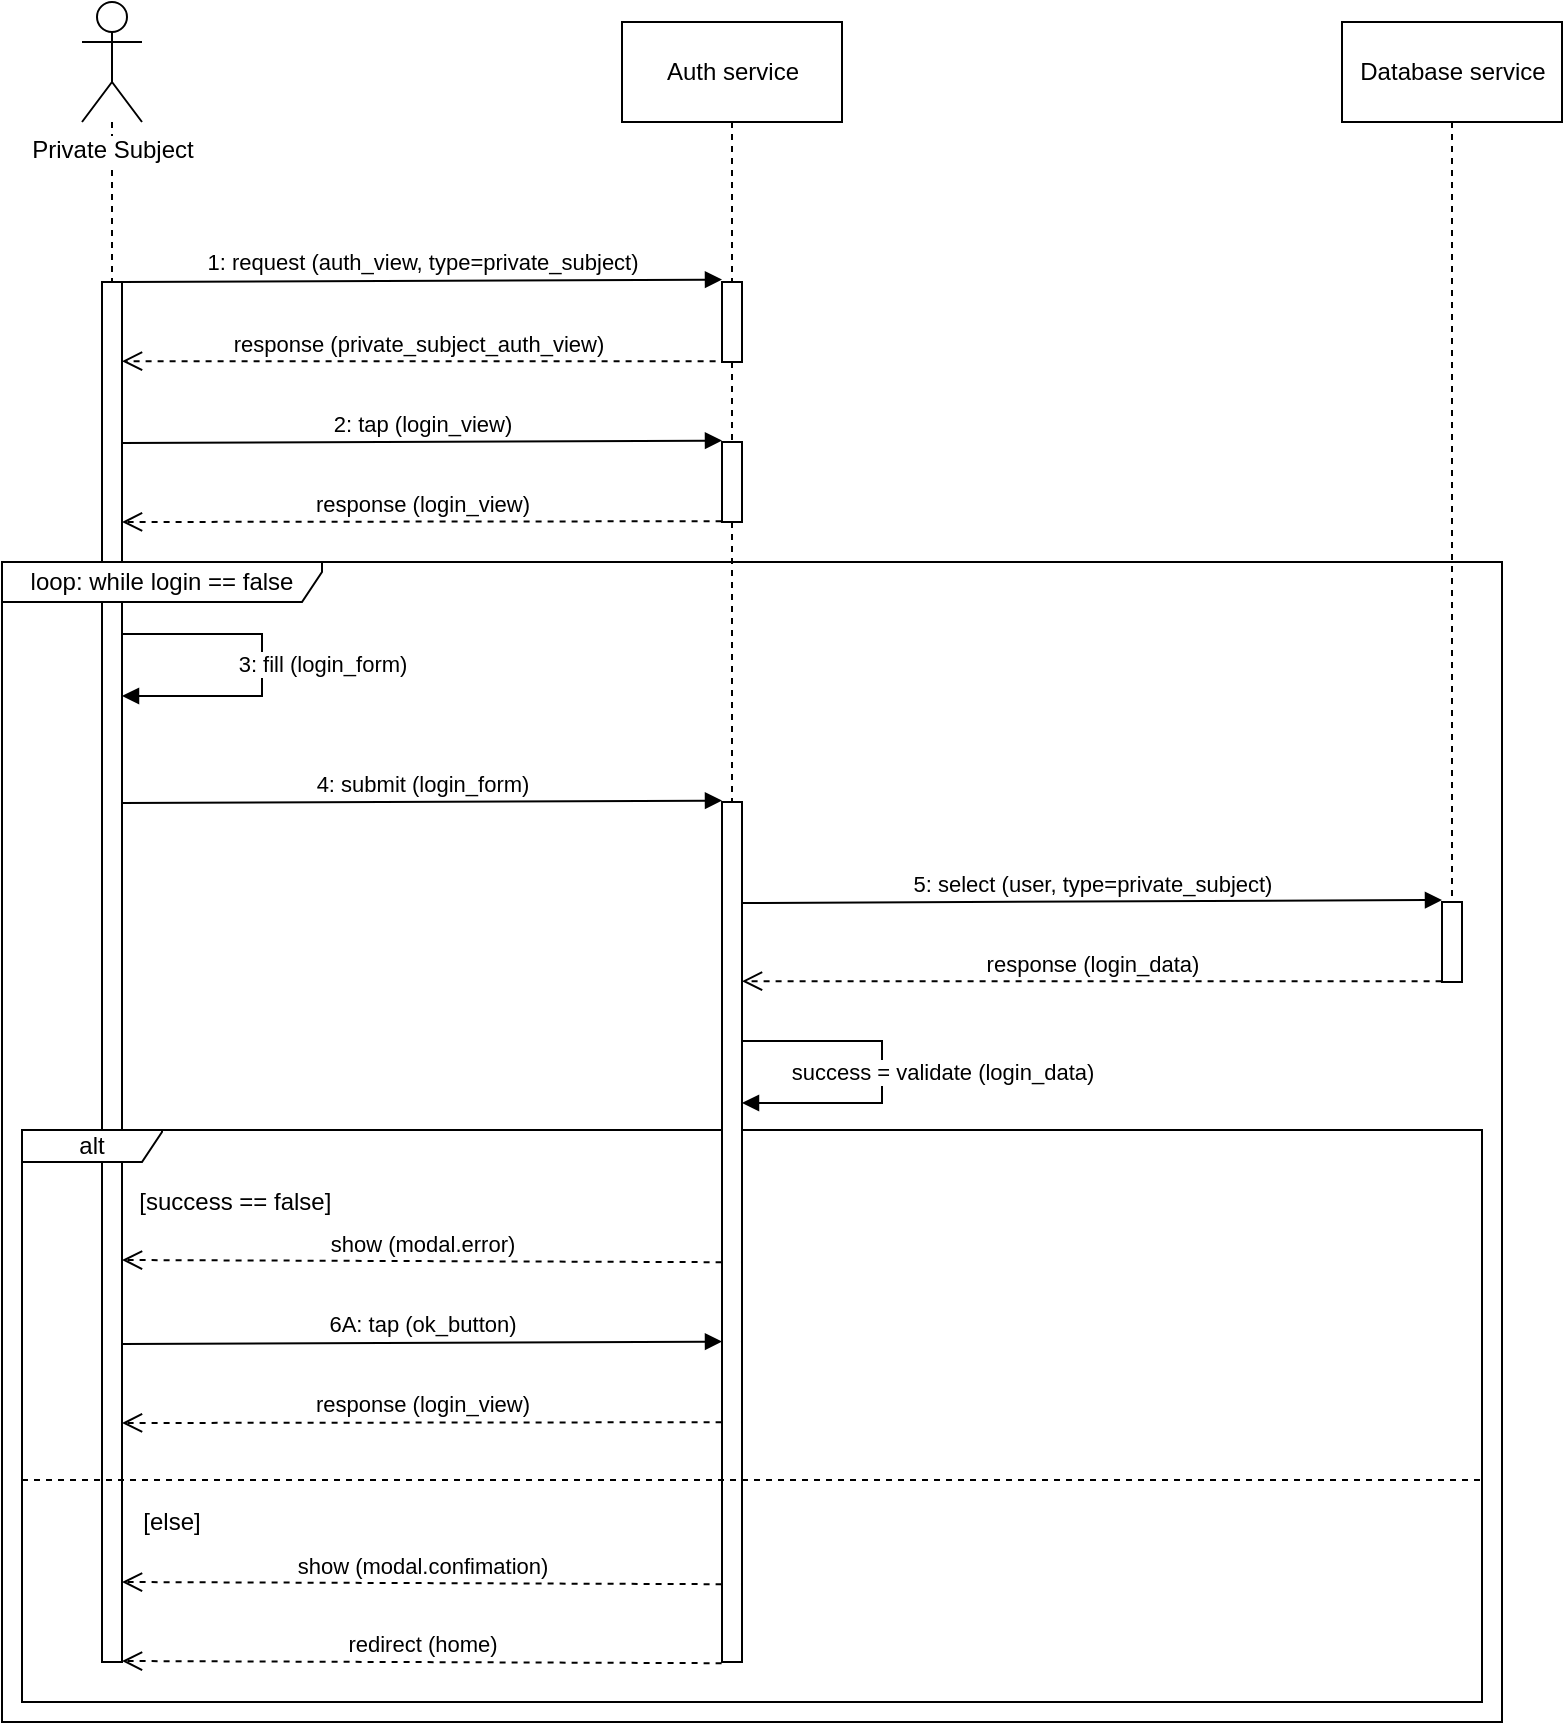 <mxfile version="12.1.7" type="device" pages="1"><diagram id="l-2lBkgla0iZSCyLfDWJ" name="Page-1"><mxGraphModel dx="1024" dy="627" grid="1" gridSize="10" guides="1" tooltips="1" connect="1" arrows="1" fold="1" page="1" pageScale="1" pageWidth="827" pageHeight="1169" math="0" shadow="0"><root><mxCell id="0"/><mxCell id="1" parent="0"/><mxCell id="H5ZnD-Gkhwc3JmSqiQ2j-13" value="" style="html=1;points=[];perimeter=orthogonalPerimeter;" vertex="1" parent="1"><mxGeometry x="60" y="160" width="10" height="690" as="geometry"/></mxCell><mxCell id="H5ZnD-Gkhwc3JmSqiQ2j-42" value="alt" style="shape=umlFrame;whiteSpace=wrap;html=1;width=70;height=16;" vertex="1" parent="1"><mxGeometry x="20" y="584" width="730" height="286" as="geometry"/></mxCell><mxCell id="H5ZnD-Gkhwc3JmSqiQ2j-41" value="loop: while login == false" style="shape=umlFrame;whiteSpace=wrap;html=1;width=160;height=20;" vertex="1" parent="1"><mxGeometry x="10" y="300" width="750" height="580" as="geometry"/></mxCell><mxCell id="H5ZnD-Gkhwc3JmSqiQ2j-17" value="" style="edgeStyle=orthogonalEdgeStyle;rounded=0;orthogonalLoop=1;jettySize=auto;html=1;dashed=1;endArrow=none;endFill=0;" edge="1" parent="1" source="H5ZnD-Gkhwc3JmSqiQ2j-1" target="H5ZnD-Gkhwc3JmSqiQ2j-13"><mxGeometry relative="1" as="geometry"/></mxCell><mxCell id="H5ZnD-Gkhwc3JmSqiQ2j-1" value="Private Subject" style="shape=umlActor;verticalLabelPosition=bottom;labelBackgroundColor=#ffffff;verticalAlign=top;html=1;" vertex="1" parent="1"><mxGeometry x="50" y="20" width="30" height="60" as="geometry"/></mxCell><mxCell id="H5ZnD-Gkhwc3JmSqiQ2j-18" value="" style="edgeStyle=orthogonalEdgeStyle;rounded=0;orthogonalLoop=1;jettySize=auto;html=1;dashed=1;endArrow=none;endFill=0;" edge="1" parent="1" source="H5ZnD-Gkhwc3JmSqiQ2j-9" target="H5ZnD-Gkhwc3JmSqiQ2j-14"><mxGeometry relative="1" as="geometry"/></mxCell><mxCell id="H5ZnD-Gkhwc3JmSqiQ2j-9" value="Auth service" style="html=1;" vertex="1" parent="1"><mxGeometry x="320" y="30" width="110" height="50" as="geometry"/></mxCell><mxCell id="H5ZnD-Gkhwc3JmSqiQ2j-21" value="" style="edgeStyle=orthogonalEdgeStyle;rounded=0;orthogonalLoop=1;jettySize=auto;html=1;dashed=1;endArrow=none;endFill=0;" edge="1" parent="1" source="H5ZnD-Gkhwc3JmSqiQ2j-10" target="H5ZnD-Gkhwc3JmSqiQ2j-19"><mxGeometry relative="1" as="geometry"><mxPoint x="735" y="160" as="targetPoint"/></mxGeometry></mxCell><mxCell id="H5ZnD-Gkhwc3JmSqiQ2j-10" value="Database service" style="html=1;" vertex="1" parent="1"><mxGeometry x="680" y="30" width="110" height="50" as="geometry"/></mxCell><mxCell id="H5ZnD-Gkhwc3JmSqiQ2j-16" value="" style="edgeStyle=orthogonalEdgeStyle;rounded=0;orthogonalLoop=1;jettySize=auto;html=1;dashed=1;endArrow=none;endFill=0;" edge="1" parent="1" source="H5ZnD-Gkhwc3JmSqiQ2j-14" target="H5ZnD-Gkhwc3JmSqiQ2j-15"><mxGeometry relative="1" as="geometry"/></mxCell><mxCell id="H5ZnD-Gkhwc3JmSqiQ2j-14" value="" style="html=1;points=[];perimeter=orthogonalPerimeter;" vertex="1" parent="1"><mxGeometry x="370" y="160" width="10" height="40" as="geometry"/></mxCell><mxCell id="H5ZnD-Gkhwc3JmSqiQ2j-27" value="" style="edgeStyle=orthogonalEdgeStyle;rounded=0;orthogonalLoop=1;jettySize=auto;html=1;endArrow=none;endFill=0;dashed=1;" edge="1" parent="1" source="H5ZnD-Gkhwc3JmSqiQ2j-15" target="H5ZnD-Gkhwc3JmSqiQ2j-26"><mxGeometry relative="1" as="geometry"/></mxCell><mxCell id="H5ZnD-Gkhwc3JmSqiQ2j-15" value="" style="html=1;points=[];perimeter=orthogonalPerimeter;" vertex="1" parent="1"><mxGeometry x="370" y="240" width="10" height="40" as="geometry"/></mxCell><mxCell id="H5ZnD-Gkhwc3JmSqiQ2j-26" value="" style="html=1;points=[];perimeter=orthogonalPerimeter;" vertex="1" parent="1"><mxGeometry x="370" y="420" width="10" height="430" as="geometry"/></mxCell><mxCell id="H5ZnD-Gkhwc3JmSqiQ2j-19" value="" style="html=1;points=[];perimeter=orthogonalPerimeter;" vertex="1" parent="1"><mxGeometry x="730" y="470" width="10" height="40" as="geometry"/></mxCell><mxCell id="H5ZnD-Gkhwc3JmSqiQ2j-22" value="1: request (auth_view, type=private_subject)" style="html=1;verticalAlign=bottom;endArrow=block;entryX=0;entryY=-0.03;entryDx=0;entryDy=0;entryPerimeter=0;" edge="1" parent="1" target="H5ZnD-Gkhwc3JmSqiQ2j-14"><mxGeometry width="80" relative="1" as="geometry"><mxPoint x="70" y="160" as="sourcePoint"/><mxPoint x="150" y="160" as="targetPoint"/></mxGeometry></mxCell><mxCell id="H5ZnD-Gkhwc3JmSqiQ2j-23" value="response (private_subject_auth_view)" style="html=1;verticalAlign=bottom;endArrow=open;dashed=1;endSize=8;exitX=-0.32;exitY=0.99;exitDx=0;exitDy=0;exitPerimeter=0;" edge="1" parent="1" source="H5ZnD-Gkhwc3JmSqiQ2j-14" target="H5ZnD-Gkhwc3JmSqiQ2j-13"><mxGeometry relative="1" as="geometry"><mxPoint x="360" y="199.5" as="sourcePoint"/><mxPoint x="280" y="199.5" as="targetPoint"/></mxGeometry></mxCell><mxCell id="H5ZnD-Gkhwc3JmSqiQ2j-24" value="2: tap (login_view)" style="html=1;verticalAlign=bottom;endArrow=block;entryX=0;entryY=-0.03;entryDx=0;entryDy=0;entryPerimeter=0;" edge="1" parent="1"><mxGeometry width="80" relative="1" as="geometry"><mxPoint x="70" y="240.5" as="sourcePoint"/><mxPoint x="370" y="239.3" as="targetPoint"/></mxGeometry></mxCell><mxCell id="H5ZnD-Gkhwc3JmSqiQ2j-25" value="response (login_view)" style="html=1;verticalAlign=bottom;endArrow=open;dashed=1;endSize=8;exitX=-0.32;exitY=0.99;exitDx=0;exitDy=0;exitPerimeter=0;" edge="1" parent="1"><mxGeometry relative="1" as="geometry"><mxPoint x="369.8" y="279.6" as="sourcePoint"/><mxPoint x="70" y="280" as="targetPoint"/></mxGeometry></mxCell><mxCell id="H5ZnD-Gkhwc3JmSqiQ2j-29" value="3: fill (login_form)" style="html=1;verticalAlign=bottom;endArrow=block;exitX=1;exitY=0.315;exitDx=0;exitDy=0;exitPerimeter=0;rounded=0;" edge="1" parent="1"><mxGeometry x="0.181" y="-31" width="80" relative="1" as="geometry"><mxPoint x="70" y="336" as="sourcePoint"/><mxPoint x="70" y="367" as="targetPoint"/><Array as="points"><mxPoint x="140" y="336"/><mxPoint x="140" y="367"/></Array><mxPoint x="30" y="24" as="offset"/></mxGeometry></mxCell><mxCell id="H5ZnD-Gkhwc3JmSqiQ2j-30" value="4: submit (login_form)" style="html=1;verticalAlign=bottom;endArrow=block;entryX=0;entryY=-0.03;entryDx=0;entryDy=0;entryPerimeter=0;" edge="1" parent="1"><mxGeometry width="80" relative="1" as="geometry"><mxPoint x="70" y="420.5" as="sourcePoint"/><mxPoint x="370" y="419.3" as="targetPoint"/></mxGeometry></mxCell><mxCell id="H5ZnD-Gkhwc3JmSqiQ2j-31" value="5: select (user, type=private_subject)" style="html=1;verticalAlign=bottom;endArrow=block;" edge="1" parent="1"><mxGeometry width="80" relative="1" as="geometry"><mxPoint x="380" y="470.5" as="sourcePoint"/><mxPoint x="730" y="469" as="targetPoint"/></mxGeometry></mxCell><mxCell id="H5ZnD-Gkhwc3JmSqiQ2j-32" value="response (login_data)" style="html=1;verticalAlign=bottom;endArrow=open;dashed=1;endSize=8;exitX=-0.32;exitY=0.99;exitDx=0;exitDy=0;exitPerimeter=0;" edge="1" parent="1" target="H5ZnD-Gkhwc3JmSqiQ2j-26"><mxGeometry relative="1" as="geometry"><mxPoint x="729.8" y="509.6" as="sourcePoint"/><mxPoint x="430" y="510" as="targetPoint"/></mxGeometry></mxCell><mxCell id="H5ZnD-Gkhwc3JmSqiQ2j-33" value="success = validate (login_data)" style="html=1;verticalAlign=bottom;endArrow=block;exitX=1;exitY=0.315;exitDx=0;exitDy=0;exitPerimeter=0;rounded=0;" edge="1" parent="1"><mxGeometry x="0.181" y="-31" width="80" relative="1" as="geometry"><mxPoint x="380" y="539.5" as="sourcePoint"/><mxPoint x="380" y="570.5" as="targetPoint"/><Array as="points"><mxPoint x="450" y="539.5"/><mxPoint x="450" y="570.5"/></Array><mxPoint x="30" y="24" as="offset"/></mxGeometry></mxCell><mxCell id="H5ZnD-Gkhwc3JmSqiQ2j-34" value="[success == false]&amp;nbsp;&amp;nbsp;" style="text;html=1;strokeColor=none;fillColor=none;align=center;verticalAlign=middle;whiteSpace=wrap;rounded=0;" vertex="1" parent="1"><mxGeometry x="70" y="610" width="120" height="20" as="geometry"/></mxCell><mxCell id="H5ZnD-Gkhwc3JmSqiQ2j-35" value="show (modal.error)" style="html=1;verticalAlign=bottom;endArrow=open;dashed=1;endSize=8;exitX=-0.32;exitY=0.99;exitDx=0;exitDy=0;exitPerimeter=0;" edge="1" parent="1"><mxGeometry relative="1" as="geometry"><mxPoint x="369.8" y="650.1" as="sourcePoint"/><mxPoint x="70" y="649" as="targetPoint"/></mxGeometry></mxCell><mxCell id="H5ZnD-Gkhwc3JmSqiQ2j-36" value="6A: tap (ok_button)" style="html=1;verticalAlign=bottom;endArrow=block;entryX=0;entryY=-0.03;entryDx=0;entryDy=0;entryPerimeter=0;" edge="1" parent="1"><mxGeometry width="80" relative="1" as="geometry"><mxPoint x="70" y="691" as="sourcePoint"/><mxPoint x="370" y="689.8" as="targetPoint"/></mxGeometry></mxCell><mxCell id="H5ZnD-Gkhwc3JmSqiQ2j-37" value="response (login_view)" style="html=1;verticalAlign=bottom;endArrow=open;dashed=1;endSize=8;exitX=-0.32;exitY=0.99;exitDx=0;exitDy=0;exitPerimeter=0;" edge="1" parent="1"><mxGeometry relative="1" as="geometry"><mxPoint x="369.8" y="730.1" as="sourcePoint"/><mxPoint x="70" y="730.5" as="targetPoint"/></mxGeometry></mxCell><mxCell id="H5ZnD-Gkhwc3JmSqiQ2j-38" value="[else]" style="text;html=1;strokeColor=none;fillColor=none;align=center;verticalAlign=middle;whiteSpace=wrap;rounded=0;" vertex="1" parent="1"><mxGeometry x="80" y="770" width="30" height="20" as="geometry"/></mxCell><mxCell id="H5ZnD-Gkhwc3JmSqiQ2j-39" value="show (modal.confimation)" style="html=1;verticalAlign=bottom;endArrow=open;dashed=1;endSize=8;exitX=-0.32;exitY=0.99;exitDx=0;exitDy=0;exitPerimeter=0;" edge="1" parent="1"><mxGeometry relative="1" as="geometry"><mxPoint x="369.8" y="811.1" as="sourcePoint"/><mxPoint x="70" y="810" as="targetPoint"/></mxGeometry></mxCell><mxCell id="H5ZnD-Gkhwc3JmSqiQ2j-40" value="redirect (home)" style="html=1;verticalAlign=bottom;endArrow=open;dashed=1;endSize=8;exitX=-0.32;exitY=0.99;exitDx=0;exitDy=0;exitPerimeter=0;" edge="1" parent="1"><mxGeometry relative="1" as="geometry"><mxPoint x="369.8" y="850.6" as="sourcePoint"/><mxPoint x="70" y="849.5" as="targetPoint"/></mxGeometry></mxCell><mxCell id="H5ZnD-Gkhwc3JmSqiQ2j-43" value="" style="line;strokeWidth=1;fillColor=none;align=left;verticalAlign=middle;spacingTop=-1;spacingLeft=3;spacingRight=3;rotatable=0;labelPosition=right;points=[];portConstraint=eastwest;dashed=1;" vertex="1" parent="1"><mxGeometry x="20" y="755" width="730" height="8" as="geometry"/></mxCell></root></mxGraphModel></diagram></mxfile>